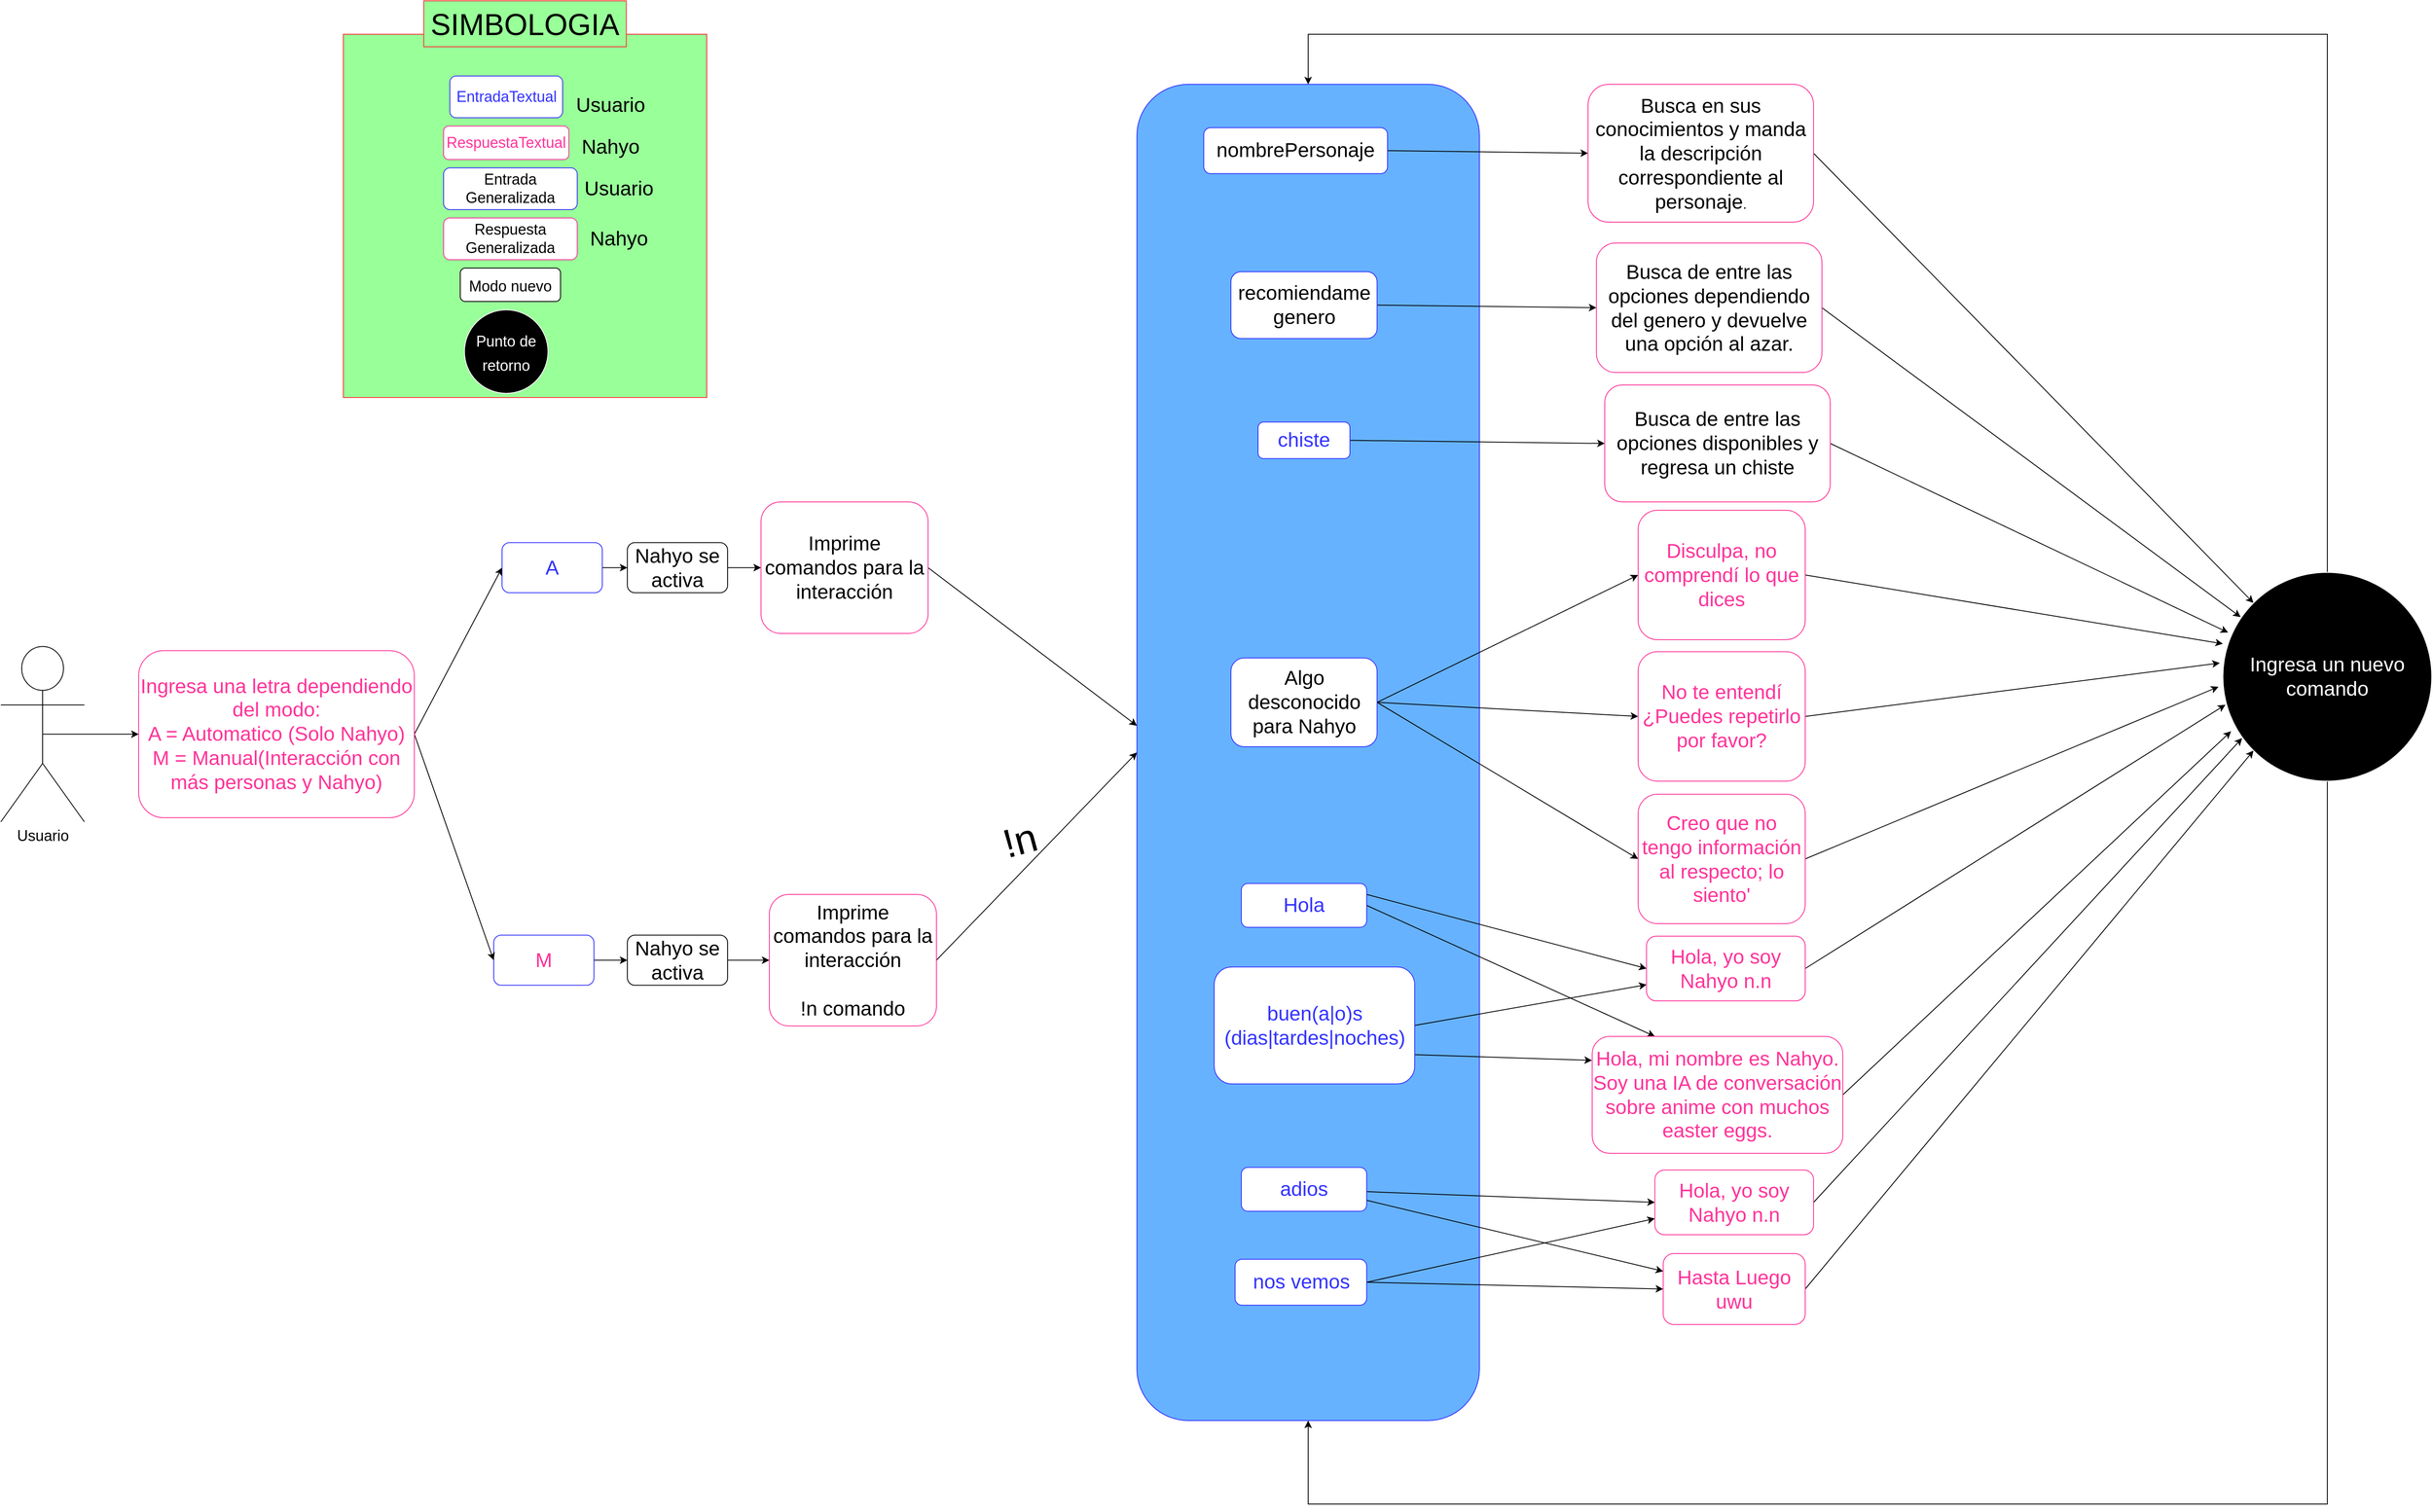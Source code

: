 <mxfile version="18.2.0" type="github">
  <diagram id="y0lm4xWFlt4G_mDsejn6" name="Page-1">
    <mxGraphModel dx="5893" dy="3163" grid="1" gridSize="10" guides="1" tooltips="1" connect="1" arrows="1" fold="1" page="1" pageScale="1" pageWidth="1100" pageHeight="1700" math="0" shadow="0">
      <root>
        <mxCell id="0" />
        <mxCell id="1" parent="0" />
        <mxCell id="Rr0noc_8IirMrVHqaUuR-71" value="" style="rounded=1;whiteSpace=wrap;html=1;fontSize=24;fontColor=#FFFFFF;strokeColor=#3333FF;fillColor=#66B2FF;direction=south;" vertex="1" parent="1">
          <mxGeometry x="-380" y="-300" width="410" height="1600" as="geometry" />
        </mxCell>
        <mxCell id="6b0wmNzjnd70WcM3Avmy-1" value="" style="whiteSpace=wrap;html=1;aspect=fixed;labelBackgroundColor=none;fontSize=18;fontColor=#000000;strokeColor=#FF3333;fillColor=#99FF99;" parent="1" vertex="1">
          <mxGeometry x="-1330" y="-360" width="435" height="435" as="geometry" />
        </mxCell>
        <mxCell id="6b0wmNzjnd70WcM3Avmy-2" style="rounded=0;orthogonalLoop=1;jettySize=auto;html=1;entryX=0;entryY=0.5;entryDx=0;entryDy=0;exitX=1;exitY=0.25;exitDx=0;exitDy=0;" parent="1" source="6b0wmNzjnd70WcM3Avmy-4" target="6b0wmNzjnd70WcM3Avmy-8" edge="1">
          <mxGeometry relative="1" as="geometry">
            <mxPoint x="270" y="767.5" as="targetPoint" />
          </mxGeometry>
        </mxCell>
        <mxCell id="6b0wmNzjnd70WcM3Avmy-3" style="rounded=0;orthogonalLoop=1;jettySize=auto;html=1;exitX=1;exitY=0.5;exitDx=0;exitDy=0;entryX=0.25;entryY=0;entryDx=0;entryDy=0;" parent="1" source="6b0wmNzjnd70WcM3Avmy-4" target="6b0wmNzjnd70WcM3Avmy-9" edge="1">
          <mxGeometry relative="1" as="geometry" />
        </mxCell>
        <mxCell id="6b0wmNzjnd70WcM3Avmy-4" value="&lt;div&gt;&lt;font style=&quot;font-size: 24px;&quot; color=&quot;#3333FF&quot;&gt;Hola&lt;/font&gt;&lt;/div&gt;" style="rounded=1;whiteSpace=wrap;html=1;strokeColor=#3333FF;" parent="1" vertex="1">
          <mxGeometry x="-255" y="656.88" width="150" height="52.5" as="geometry" />
        </mxCell>
        <mxCell id="6b0wmNzjnd70WcM3Avmy-5" style="rounded=0;orthogonalLoop=1;jettySize=auto;html=1;exitX=1;exitY=0.75;exitDx=0;exitDy=0;entryX=-0.001;entryY=0.205;entryDx=0;entryDy=0;entryPerimeter=0;" parent="1" source="6b0wmNzjnd70WcM3Avmy-7" target="6b0wmNzjnd70WcM3Avmy-9" edge="1">
          <mxGeometry relative="1" as="geometry" />
        </mxCell>
        <mxCell id="6b0wmNzjnd70WcM3Avmy-6" style="edgeStyle=none;rounded=0;orthogonalLoop=1;jettySize=auto;html=1;exitX=1;exitY=0.5;exitDx=0;exitDy=0;entryX=0;entryY=0.75;entryDx=0;entryDy=0;" parent="1" source="6b0wmNzjnd70WcM3Avmy-7" target="6b0wmNzjnd70WcM3Avmy-8" edge="1">
          <mxGeometry relative="1" as="geometry" />
        </mxCell>
        <mxCell id="6b0wmNzjnd70WcM3Avmy-7" value="&lt;font style=&quot;font-size: 24px;&quot; color=&quot;#3333FF&quot;&gt;buen(a|o)s (dias|tardes|noches)&lt;/font&gt;" style="rounded=1;whiteSpace=wrap;html=1;strokeColor=#3333FF;" parent="1" vertex="1">
          <mxGeometry x="-287.5" y="756.88" width="240" height="140" as="geometry" />
        </mxCell>
        <mxCell id="Rr0noc_8IirMrVHqaUuR-65" style="edgeStyle=none;rounded=0;orthogonalLoop=1;jettySize=auto;html=1;exitX=1;exitY=0.5;exitDx=0;exitDy=0;fontSize=24;fontColor=#FFFFFF;entryX=0.012;entryY=0.634;entryDx=0;entryDy=0;entryPerimeter=0;" edge="1" parent="1" source="6b0wmNzjnd70WcM3Avmy-8" target="Rr0noc_8IirMrVHqaUuR-58">
          <mxGeometry relative="1" as="geometry">
            <mxPoint x="900" y="300" as="targetPoint" />
          </mxGeometry>
        </mxCell>
        <mxCell id="6b0wmNzjnd70WcM3Avmy-8" value="&lt;font style=&quot;font-size: 24px;&quot; color=&quot;#FF3399&quot;&gt;Hola, yo soy Nahyo n.n&lt;/font&gt;" style="rounded=1;whiteSpace=wrap;html=1;strokeColor=#FF3399;" parent="1" vertex="1">
          <mxGeometry x="230" y="720" width="190" height="77.5" as="geometry" />
        </mxCell>
        <mxCell id="Rr0noc_8IirMrVHqaUuR-66" style="edgeStyle=none;rounded=0;orthogonalLoop=1;jettySize=auto;html=1;exitX=1;exitY=0.5;exitDx=0;exitDy=0;entryX=0.039;entryY=0.761;entryDx=0;entryDy=0;entryPerimeter=0;fontSize=24;fontColor=#FFFFFF;" edge="1" parent="1" source="6b0wmNzjnd70WcM3Avmy-9" target="Rr0noc_8IirMrVHqaUuR-58">
          <mxGeometry relative="1" as="geometry" />
        </mxCell>
        <mxCell id="6b0wmNzjnd70WcM3Avmy-9" value="&lt;font style=&quot;font-size: 24px;&quot; color=&quot;#FF3399&quot;&gt;Hola, mi nombre es Nahyo. Soy una IA de conversación sobre anime con muchos easter eggs.&lt;/font&gt;" style="rounded=1;whiteSpace=wrap;html=1;strokeColor=#FF3399;" parent="1" vertex="1">
          <mxGeometry x="165" y="840" width="300" height="140" as="geometry" />
        </mxCell>
        <mxCell id="6b0wmNzjnd70WcM3Avmy-10" value="&lt;font style=&quot;font-size: 18px;&quot; color=&quot;#3333FF&quot;&gt;EntradaTextual&lt;/font&gt; " style="rounded=1;whiteSpace=wrap;html=1;strokeColor=#3333FF;fillColor=#FFFFFF;" parent="1" vertex="1">
          <mxGeometry x="-1202.5" y="-310" width="135" height="50" as="geometry" />
        </mxCell>
        <mxCell id="6b0wmNzjnd70WcM3Avmy-11" value="&lt;font style=&quot;font-size: 24px;&quot;&gt;Usuario&lt;/font&gt;" style="text;html=1;strokeColor=none;fillColor=none;align=center;verticalAlign=middle;whiteSpace=wrap;rounded=0;" parent="1" vertex="1">
          <mxGeometry x="-1040" y="-290" width="60" height="30" as="geometry" />
        </mxCell>
        <mxCell id="6b0wmNzjnd70WcM3Avmy-12" value="&lt;font style=&quot;font-size: 18px;&quot; color=&quot;#FF3399&quot;&gt;RespuestaTextual&lt;/font&gt;" style="rounded=1;whiteSpace=wrap;html=1;strokeColor=#FF3399;fillColor=#FFFFFF;" parent="1" vertex="1">
          <mxGeometry x="-1210" y="-250" width="150" height="40" as="geometry" />
        </mxCell>
        <mxCell id="6b0wmNzjnd70WcM3Avmy-13" value="&lt;font style=&quot;font-size: 24px;&quot;&gt;Nahyo&lt;/font&gt;" style="text;html=1;strokeColor=none;fillColor=none;align=center;verticalAlign=middle;whiteSpace=wrap;rounded=0;" parent="1" vertex="1">
          <mxGeometry x="-1040" y="-240" width="60" height="30" as="geometry" />
        </mxCell>
        <mxCell id="6b0wmNzjnd70WcM3Avmy-14" value="&lt;font style=&quot;font-size: 18px;&quot;&gt;Entrada Generalizada&lt;/font&gt;" style="rounded=1;whiteSpace=wrap;html=1;strokeColor=#3333FF;fillColor=#FFFFFF;" parent="1" vertex="1">
          <mxGeometry x="-1210" y="-200" width="160" height="50" as="geometry" />
        </mxCell>
        <mxCell id="6b0wmNzjnd70WcM3Avmy-16" value="&lt;font style=&quot;font-size: 18px;&quot;&gt;Respuesta Generalizada&lt;/font&gt;" style="rounded=1;whiteSpace=wrap;html=1;strokeColor=#FF3399;fillColor=#FFFFFF;" parent="1" vertex="1">
          <mxGeometry x="-1210" y="-140" width="160" height="50" as="geometry" />
        </mxCell>
        <mxCell id="6b0wmNzjnd70WcM3Avmy-17" value="&lt;font style=&quot;font-size: 24px;&quot;&gt;Nahyo&lt;/font&gt;" style="text;html=1;strokeColor=none;fillColor=none;align=center;verticalAlign=middle;whiteSpace=wrap;rounded=0;" parent="1" vertex="1">
          <mxGeometry x="-1030" y="-130" width="60" height="30" as="geometry" />
        </mxCell>
        <mxCell id="6b0wmNzjnd70WcM3Avmy-18" value="&lt;font style=&quot;font-size: 36px;&quot;&gt;SIMBOLOGIA&lt;/font&gt;" style="text;html=1;strokeColor=#FF3333;fillColor=#99FF99;align=center;verticalAlign=middle;whiteSpace=wrap;rounded=0;labelBackgroundColor=none;fontSize=18;fontColor=#000000;" parent="1" vertex="1">
          <mxGeometry x="-1233.75" y="-400" width="242.5" height="55" as="geometry" />
        </mxCell>
        <mxCell id="6b0wmNzjnd70WcM3Avmy-19" style="edgeStyle=none;rounded=0;orthogonalLoop=1;jettySize=auto;html=1;exitX=1;exitY=0.5;exitDx=0;exitDy=0;entryX=0;entryY=0.5;entryDx=0;entryDy=0;fontSize=18;" parent="1" source="6b0wmNzjnd70WcM3Avmy-20" target="6b0wmNzjnd70WcM3Avmy-21" edge="1">
          <mxGeometry relative="1" as="geometry" />
        </mxCell>
        <mxCell id="6b0wmNzjnd70WcM3Avmy-20" value="&lt;font style=&quot;font-size: 24px;&quot;&gt;nombrePersonaje&lt;/font&gt;" style="rounded=1;whiteSpace=wrap;html=1;strokeColor=#3333FF;" parent="1" vertex="1">
          <mxGeometry x="-300" y="-248.12" width="220" height="55" as="geometry" />
        </mxCell>
        <mxCell id="Rr0noc_8IirMrVHqaUuR-59" style="edgeStyle=none;rounded=0;orthogonalLoop=1;jettySize=auto;html=1;exitX=1;exitY=0.5;exitDx=0;exitDy=0;entryX=0;entryY=0;entryDx=0;entryDy=0;fontSize=24;fontColor=#FFFFFF;" edge="1" parent="1" source="6b0wmNzjnd70WcM3Avmy-21" target="Rr0noc_8IirMrVHqaUuR-58">
          <mxGeometry relative="1" as="geometry" />
        </mxCell>
        <mxCell id="6b0wmNzjnd70WcM3Avmy-21" value="&lt;div&gt;&lt;font style=&quot;font-size: 24px;&quot;&gt;Busca en sus conocimientos y manda la descripción correspondiente al personaje&lt;/font&gt;&lt;font size=&quot;3&quot;&gt;.&lt;/font&gt;&lt;/div&gt;" style="rounded=1;whiteSpace=wrap;html=1;strokeColor=#FF3399;" parent="1" vertex="1">
          <mxGeometry x="160" y="-300" width="270" height="165" as="geometry" />
        </mxCell>
        <mxCell id="F1ygYG-BHUm1ro31WrMz-1" style="edgeStyle=none;rounded=0;orthogonalLoop=1;jettySize=auto;html=1;exitX=1;exitY=0.5;exitDx=0;exitDy=0;entryX=0;entryY=0.5;entryDx=0;entryDy=0;fontSize=18;" parent="1" source="F1ygYG-BHUm1ro31WrMz-2" target="F1ygYG-BHUm1ro31WrMz-3" edge="1">
          <mxGeometry relative="1" as="geometry" />
        </mxCell>
        <mxCell id="F1ygYG-BHUm1ro31WrMz-2" value="&lt;font style=&quot;font-size: 24px;&quot;&gt;recomiendame genero&lt;/font&gt;" style="rounded=1;whiteSpace=wrap;html=1;strokeColor=#3333FF;" parent="1" vertex="1">
          <mxGeometry x="-267.5" y="-75.62" width="175" height="80" as="geometry" />
        </mxCell>
        <mxCell id="Rr0noc_8IirMrVHqaUuR-60" style="edgeStyle=none;rounded=0;orthogonalLoop=1;jettySize=auto;html=1;exitX=1;exitY=0.5;exitDx=0;exitDy=0;fontSize=24;fontColor=#FFFFFF;entryX=0.085;entryY=0.214;entryDx=0;entryDy=0;entryPerimeter=0;" edge="1" parent="1" source="F1ygYG-BHUm1ro31WrMz-3" target="Rr0noc_8IirMrVHqaUuR-58">
          <mxGeometry relative="1" as="geometry" />
        </mxCell>
        <mxCell id="F1ygYG-BHUm1ro31WrMz-3" value="&lt;font style=&quot;font-size: 24px;&quot;&gt;Busca de entre las opciones dependiendo del genero y devuelve una opción al azar.&lt;/font&gt;" style="rounded=1;whiteSpace=wrap;html=1;strokeColor=#FF3399;" parent="1" vertex="1">
          <mxGeometry x="170" y="-110" width="270" height="155" as="geometry" />
        </mxCell>
        <mxCell id="F1ygYG-BHUm1ro31WrMz-36" style="edgeStyle=none;rounded=0;orthogonalLoop=1;jettySize=auto;html=1;exitX=0.5;exitY=0.5;exitDx=0;exitDy=0;exitPerimeter=0;fontSize=24;entryX=0;entryY=0.5;entryDx=0;entryDy=0;" parent="1" source="F1ygYG-BHUm1ro31WrMz-7" target="F1ygYG-BHUm1ro31WrMz-35" edge="1">
          <mxGeometry relative="1" as="geometry">
            <mxPoint x="-1290" y="498.75" as="targetPoint" />
          </mxGeometry>
        </mxCell>
        <mxCell id="F1ygYG-BHUm1ro31WrMz-7" value="Usuario" style="shape=umlActor;verticalLabelPosition=bottom;verticalAlign=top;html=1;outlineConnect=0;fontSize=18;" parent="1" vertex="1">
          <mxGeometry x="-1740" y="373.13" width="100" height="210" as="geometry" />
        </mxCell>
        <mxCell id="F1ygYG-BHUm1ro31WrMz-10" value="&lt;font style=&quot;font-size: 24px;&quot;&gt;Usuario&lt;/font&gt;" style="text;html=1;strokeColor=none;fillColor=none;align=center;verticalAlign=middle;whiteSpace=wrap;rounded=0;" parent="1" vertex="1">
          <mxGeometry x="-1030" y="-190" width="60" height="30" as="geometry" />
        </mxCell>
        <mxCell id="F1ygYG-BHUm1ro31WrMz-25" style="edgeStyle=none;rounded=0;orthogonalLoop=1;jettySize=auto;html=1;exitX=1;exitY=0.5;exitDx=0;exitDy=0;entryX=0;entryY=0.5;entryDx=0;entryDy=0;fontSize=24;" parent="1" source="F1ygYG-BHUm1ro31WrMz-14" target="F1ygYG-BHUm1ro31WrMz-19" edge="1">
          <mxGeometry relative="1" as="geometry" />
        </mxCell>
        <mxCell id="F1ygYG-BHUm1ro31WrMz-14" value="&lt;font color=&quot;#3333FF&quot;&gt;A&lt;/font&gt;" style="rounded=1;whiteSpace=wrap;html=1;fontSize=24;strokeColor=#3333FF;" parent="1" vertex="1">
          <mxGeometry x="-1140" y="248.75" width="120" height="60" as="geometry" />
        </mxCell>
        <mxCell id="F1ygYG-BHUm1ro31WrMz-24" style="edgeStyle=none;rounded=0;orthogonalLoop=1;jettySize=auto;html=1;exitX=1;exitY=0.5;exitDx=0;exitDy=0;entryX=0;entryY=0.5;entryDx=0;entryDy=0;fontSize=24;" parent="1" source="F1ygYG-BHUm1ro31WrMz-15" target="F1ygYG-BHUm1ro31WrMz-23" edge="1">
          <mxGeometry relative="1" as="geometry" />
        </mxCell>
        <mxCell id="F1ygYG-BHUm1ro31WrMz-15" value="&lt;font color=&quot;#FF3399&quot;&gt;M&lt;/font&gt;" style="rounded=1;whiteSpace=wrap;html=1;fontSize=24;strokeColor=#3333FF;" parent="1" vertex="1">
          <mxGeometry x="-1150" y="718.75" width="120" height="60" as="geometry" />
        </mxCell>
        <mxCell id="Rr0noc_8IirMrVHqaUuR-5" style="edgeStyle=none;rounded=0;orthogonalLoop=1;jettySize=auto;html=1;exitX=1;exitY=0.5;exitDx=0;exitDy=0;fontSize=24;entryX=0;entryY=0.5;entryDx=0;entryDy=0;" edge="1" parent="1" source="F1ygYG-BHUm1ro31WrMz-19" target="Rr0noc_8IirMrVHqaUuR-1">
          <mxGeometry relative="1" as="geometry">
            <mxPoint x="-510" y="248.75" as="targetPoint" />
          </mxGeometry>
        </mxCell>
        <mxCell id="F1ygYG-BHUm1ro31WrMz-19" value="Nahyo se activa" style="rounded=1;whiteSpace=wrap;html=1;fontSize=24;" parent="1" vertex="1">
          <mxGeometry x="-990" y="248.75" width="120" height="60" as="geometry" />
        </mxCell>
        <mxCell id="Rr0noc_8IirMrVHqaUuR-3" style="edgeStyle=none;rounded=0;orthogonalLoop=1;jettySize=auto;html=1;exitX=1;exitY=0.5;exitDx=0;exitDy=0;entryX=0;entryY=0.5;entryDx=0;entryDy=0;fontSize=24;" edge="1" parent="1" source="F1ygYG-BHUm1ro31WrMz-23" target="Rr0noc_8IirMrVHqaUuR-6">
          <mxGeometry relative="1" as="geometry" />
        </mxCell>
        <mxCell id="F1ygYG-BHUm1ro31WrMz-23" value="Nahyo se activa" style="rounded=1;whiteSpace=wrap;html=1;fontSize=24;" parent="1" vertex="1">
          <mxGeometry x="-990" y="718.75" width="120" height="60" as="geometry" />
        </mxCell>
        <mxCell id="F1ygYG-BHUm1ro31WrMz-37" style="edgeStyle=none;rounded=0;orthogonalLoop=1;jettySize=auto;html=1;exitX=1;exitY=0.5;exitDx=0;exitDy=0;entryX=0;entryY=0.5;entryDx=0;entryDy=0;fontSize=24;" parent="1" source="F1ygYG-BHUm1ro31WrMz-35" target="F1ygYG-BHUm1ro31WrMz-14" edge="1">
          <mxGeometry relative="1" as="geometry" />
        </mxCell>
        <mxCell id="F1ygYG-BHUm1ro31WrMz-38" style="edgeStyle=none;rounded=0;orthogonalLoop=1;jettySize=auto;html=1;exitX=1;exitY=0.5;exitDx=0;exitDy=0;entryX=0;entryY=0.5;entryDx=0;entryDy=0;fontSize=24;" parent="1" source="F1ygYG-BHUm1ro31WrMz-35" target="F1ygYG-BHUm1ro31WrMz-15" edge="1">
          <mxGeometry relative="1" as="geometry" />
        </mxCell>
        <mxCell id="F1ygYG-BHUm1ro31WrMz-35" value="&lt;div&gt;&lt;font style=&quot;font-size: 24px;&quot; color=&quot;#FF3399&quot;&gt;Ingresa una letra dependiendo del modo:&lt;/font&gt;&lt;/div&gt;&lt;div&gt;&lt;font style=&quot;font-size: 24px;&quot; color=&quot;#FF3399&quot;&gt;A = Automatico (Solo Nahyo)&lt;br&gt;&lt;/font&gt;&lt;/div&gt;&lt;div&gt;&lt;font style=&quot;font-size: 24px;&quot; color=&quot;#FF3399&quot;&gt;M = Manual(Interacción con más personas y Nahyo)&lt;/font&gt;&lt;font color=&quot;#FF3399&quot;&gt;&lt;br&gt;&lt;/font&gt;&lt;/div&gt;" style="rounded=1;whiteSpace=wrap;html=1;strokeColor=#FF3399;" parent="1" vertex="1">
          <mxGeometry x="-1575" y="378.13" width="330" height="200" as="geometry" />
        </mxCell>
        <mxCell id="Rr0noc_8IirMrVHqaUuR-75" style="edgeStyle=none;rounded=0;orthogonalLoop=1;jettySize=auto;html=1;exitX=1;exitY=0.5;exitDx=0;exitDy=0;fontSize=48;fontColor=#000000;entryX=0.48;entryY=1;entryDx=0;entryDy=0;entryPerimeter=0;" edge="1" parent="1" source="Rr0noc_8IirMrVHqaUuR-1" target="Rr0noc_8IirMrVHqaUuR-71">
          <mxGeometry relative="1" as="geometry" />
        </mxCell>
        <mxCell id="Rr0noc_8IirMrVHqaUuR-1" value="&lt;font style=&quot;font-size: 24px;&quot;&gt;Imprime comandos para la interacción&lt;/font&gt;" style="rounded=1;whiteSpace=wrap;html=1;strokeColor=#FF3399;" vertex="1" parent="1">
          <mxGeometry x="-830" y="200" width="200" height="157.5" as="geometry" />
        </mxCell>
        <mxCell id="Rr0noc_8IirMrVHqaUuR-72" style="rounded=0;orthogonalLoop=1;jettySize=auto;html=1;exitX=1;exitY=0.5;exitDx=0;exitDy=0;fontSize=24;fontColor=#FFFFFF;entryX=0.5;entryY=1;entryDx=0;entryDy=0;" edge="1" parent="1" source="Rr0noc_8IirMrVHqaUuR-6" target="Rr0noc_8IirMrVHqaUuR-71">
          <mxGeometry relative="1" as="geometry" />
        </mxCell>
        <mxCell id="Rr0noc_8IirMrVHqaUuR-6" value="&lt;div&gt;&lt;font style=&quot;font-size: 24px;&quot;&gt;Imprime comandos para la interacción&lt;/font&gt;&lt;/div&gt;&lt;div&gt;&lt;font style=&quot;font-size: 24px;&quot;&gt;&lt;br&gt;&lt;/font&gt;&lt;/div&gt;&lt;div&gt;&lt;font style=&quot;font-size: 24px;&quot;&gt;!n comando &lt;br&gt;&lt;/font&gt;&lt;/div&gt;" style="rounded=1;whiteSpace=wrap;html=1;strokeColor=#FF3399;" vertex="1" parent="1">
          <mxGeometry x="-820" y="670" width="200" height="157.5" as="geometry" />
        </mxCell>
        <mxCell id="Rr0noc_8IirMrVHqaUuR-10" style="edgeStyle=none;rounded=0;orthogonalLoop=1;jettySize=auto;html=1;exitX=1;exitY=0.5;exitDx=0;exitDy=0;entryX=0;entryY=0.5;entryDx=0;entryDy=0;fontSize=18;" edge="1" parent="1" source="Rr0noc_8IirMrVHqaUuR-11" target="Rr0noc_8IirMrVHqaUuR-12">
          <mxGeometry relative="1" as="geometry" />
        </mxCell>
        <mxCell id="Rr0noc_8IirMrVHqaUuR-11" value="&lt;font style=&quot;font-size: 24px;&quot; color=&quot;#3333FF&quot;&gt;chiste&lt;/font&gt;" style="rounded=1;whiteSpace=wrap;html=1;strokeColor=#3333FF;" vertex="1" parent="1">
          <mxGeometry x="-235" y="104.38" width="110" height="43.75" as="geometry" />
        </mxCell>
        <mxCell id="Rr0noc_8IirMrVHqaUuR-61" style="edgeStyle=none;rounded=0;orthogonalLoop=1;jettySize=auto;html=1;exitX=1;exitY=0.5;exitDx=0;exitDy=0;fontSize=24;fontColor=#FFFFFF;entryX=0.025;entryY=0.288;entryDx=0;entryDy=0;entryPerimeter=0;" edge="1" parent="1" source="Rr0noc_8IirMrVHqaUuR-12" target="Rr0noc_8IirMrVHqaUuR-58">
          <mxGeometry relative="1" as="geometry" />
        </mxCell>
        <mxCell id="Rr0noc_8IirMrVHqaUuR-12" value="&lt;font style=&quot;font-size: 24px;&quot;&gt;Busca de entre las opciones disponibles y regresa un chiste&lt;br&gt;&lt;/font&gt;" style="rounded=1;whiteSpace=wrap;html=1;strokeColor=#FF3399;" vertex="1" parent="1">
          <mxGeometry x="180" y="60.0" width="270" height="140" as="geometry" />
        </mxCell>
        <mxCell id="Rr0noc_8IirMrVHqaUuR-14" style="edgeStyle=none;rounded=0;orthogonalLoop=1;jettySize=auto;html=1;exitX=1;exitY=0.5;exitDx=0;exitDy=0;entryX=0;entryY=0.5;entryDx=0;entryDy=0;fontSize=18;" edge="1" parent="1" source="Rr0noc_8IirMrVHqaUuR-15" target="Rr0noc_8IirMrVHqaUuR-16">
          <mxGeometry relative="1" as="geometry" />
        </mxCell>
        <mxCell id="Rr0noc_8IirMrVHqaUuR-22" style="rounded=0;orthogonalLoop=1;jettySize=auto;html=1;exitX=1;exitY=0.5;exitDx=0;exitDy=0;entryX=0;entryY=0.5;entryDx=0;entryDy=0;fontSize=24;fontColor=#FF3399;" edge="1" parent="1" source="Rr0noc_8IirMrVHqaUuR-15" target="Rr0noc_8IirMrVHqaUuR-21">
          <mxGeometry relative="1" as="geometry" />
        </mxCell>
        <mxCell id="Rr0noc_8IirMrVHqaUuR-26" style="edgeStyle=none;rounded=0;orthogonalLoop=1;jettySize=auto;html=1;exitX=1;exitY=0.5;exitDx=0;exitDy=0;entryX=0;entryY=0.5;entryDx=0;entryDy=0;fontSize=24;fontColor=#FF3399;" edge="1" parent="1" source="Rr0noc_8IirMrVHqaUuR-15" target="Rr0noc_8IirMrVHqaUuR-24">
          <mxGeometry relative="1" as="geometry" />
        </mxCell>
        <mxCell id="Rr0noc_8IirMrVHqaUuR-15" value="&lt;font style=&quot;font-size: 24px;&quot;&gt;Algo desconocido para Nahyo&lt;/font&gt;" style="rounded=1;whiteSpace=wrap;html=1;strokeColor=#3333FF;" vertex="1" parent="1">
          <mxGeometry x="-267.5" y="386.88" width="175" height="106.25" as="geometry" />
        </mxCell>
        <mxCell id="Rr0noc_8IirMrVHqaUuR-63" style="edgeStyle=none;rounded=0;orthogonalLoop=1;jettySize=auto;html=1;exitX=1;exitY=0.5;exitDx=0;exitDy=0;entryX=-0.015;entryY=0.434;entryDx=0;entryDy=0;entryPerimeter=0;fontSize=24;fontColor=#FFFFFF;" edge="1" parent="1" source="Rr0noc_8IirMrVHqaUuR-16" target="Rr0noc_8IirMrVHqaUuR-58">
          <mxGeometry relative="1" as="geometry" />
        </mxCell>
        <mxCell id="Rr0noc_8IirMrVHqaUuR-16" value="&lt;font style=&quot;font-size: 24px;&quot; color=&quot;#FF3399&quot;&gt;No te entendí ¿Puedes repetirlo por favor?&lt;/font&gt;" style="rounded=1;whiteSpace=wrap;html=1;strokeColor=#FF3399;" vertex="1" parent="1">
          <mxGeometry x="220" y="379.38" width="200" height="155" as="geometry" />
        </mxCell>
        <mxCell id="Rr0noc_8IirMrVHqaUuR-64" style="edgeStyle=none;rounded=0;orthogonalLoop=1;jettySize=auto;html=1;exitX=1;exitY=0.5;exitDx=0;exitDy=0;entryX=-0.021;entryY=0.548;entryDx=0;entryDy=0;fontSize=24;fontColor=#FFFFFF;entryPerimeter=0;" edge="1" parent="1" source="Rr0noc_8IirMrVHqaUuR-21" target="Rr0noc_8IirMrVHqaUuR-58">
          <mxGeometry relative="1" as="geometry" />
        </mxCell>
        <mxCell id="Rr0noc_8IirMrVHqaUuR-21" value="&lt;font style=&quot;font-size: 24px;&quot; color=&quot;#FF3399&quot;&gt;Creo que no tengo información al respecto; lo siento&#39;&lt;br&gt;&lt;/font&gt;" style="rounded=1;whiteSpace=wrap;html=1;strokeColor=#FF3399;" vertex="1" parent="1">
          <mxGeometry x="220" y="550" width="200" height="155" as="geometry" />
        </mxCell>
        <mxCell id="Rr0noc_8IirMrVHqaUuR-62" style="edgeStyle=none;rounded=0;orthogonalLoop=1;jettySize=auto;html=1;exitX=1;exitY=0.5;exitDx=0;exitDy=0;entryX=0;entryY=0.342;entryDx=0;entryDy=0;entryPerimeter=0;fontSize=24;fontColor=#FFFFFF;" edge="1" parent="1" source="Rr0noc_8IirMrVHqaUuR-24" target="Rr0noc_8IirMrVHqaUuR-58">
          <mxGeometry relative="1" as="geometry" />
        </mxCell>
        <mxCell id="Rr0noc_8IirMrVHqaUuR-24" value="&lt;font style=&quot;font-size: 24px;&quot; color=&quot;#FF3399&quot;&gt;Disculpa, no comprendí lo que dices&lt;br&gt;&lt;/font&gt;" style="rounded=1;whiteSpace=wrap;html=1;strokeColor=#FF3399;" vertex="1" parent="1">
          <mxGeometry x="220" y="210" width="200" height="155" as="geometry" />
        </mxCell>
        <mxCell id="Rr0noc_8IirMrVHqaUuR-42" style="rounded=0;orthogonalLoop=1;jettySize=auto;html=1;entryX=0;entryY=0.5;entryDx=0;entryDy=0;" edge="1" parent="1" source="Rr0noc_8IirMrVHqaUuR-44" target="Rr0noc_8IirMrVHqaUuR-48">
          <mxGeometry relative="1" as="geometry">
            <mxPoint x="280" y="1077.5" as="targetPoint" />
          </mxGeometry>
        </mxCell>
        <mxCell id="Rr0noc_8IirMrVHqaUuR-43" style="rounded=0;orthogonalLoop=1;jettySize=auto;html=1;exitX=1;exitY=0.75;exitDx=0;exitDy=0;entryX=0;entryY=0.25;entryDx=0;entryDy=0;" edge="1" parent="1" source="Rr0noc_8IirMrVHqaUuR-44" target="Rr0noc_8IirMrVHqaUuR-49">
          <mxGeometry relative="1" as="geometry" />
        </mxCell>
        <mxCell id="Rr0noc_8IirMrVHqaUuR-44" value="&lt;font style=&quot;font-size: 24px;&quot; color=&quot;#3333FF&quot;&gt;adios&lt;/font&gt;" style="rounded=1;whiteSpace=wrap;html=1;strokeColor=#3333FF;" vertex="1" parent="1">
          <mxGeometry x="-255" y="996.88" width="150" height="52.5" as="geometry" />
        </mxCell>
        <mxCell id="Rr0noc_8IirMrVHqaUuR-45" style="rounded=0;orthogonalLoop=1;jettySize=auto;html=1;exitX=1;exitY=0.5;exitDx=0;exitDy=0;entryX=0;entryY=0.5;entryDx=0;entryDy=0;" edge="1" parent="1" source="Rr0noc_8IirMrVHqaUuR-47" target="Rr0noc_8IirMrVHqaUuR-49">
          <mxGeometry relative="1" as="geometry" />
        </mxCell>
        <mxCell id="Rr0noc_8IirMrVHqaUuR-46" style="edgeStyle=none;rounded=0;orthogonalLoop=1;jettySize=auto;html=1;exitX=1;exitY=0.5;exitDx=0;exitDy=0;entryX=0;entryY=0.75;entryDx=0;entryDy=0;" edge="1" parent="1" source="Rr0noc_8IirMrVHqaUuR-47" target="Rr0noc_8IirMrVHqaUuR-48">
          <mxGeometry relative="1" as="geometry" />
        </mxCell>
        <mxCell id="Rr0noc_8IirMrVHqaUuR-47" value="&lt;font style=&quot;font-size: 24px;&quot; color=&quot;#3333FF&quot;&gt;nos vemos&lt;br&gt;&lt;/font&gt;" style="rounded=1;whiteSpace=wrap;html=1;strokeColor=#3333FF;" vertex="1" parent="1">
          <mxGeometry x="-262.5" y="1106.88" width="157.5" height="55" as="geometry" />
        </mxCell>
        <mxCell id="Rr0noc_8IirMrVHqaUuR-67" style="edgeStyle=none;rounded=0;orthogonalLoop=1;jettySize=auto;html=1;exitX=1;exitY=0.5;exitDx=0;exitDy=0;entryX=0.092;entryY=0.794;entryDx=0;entryDy=0;fontSize=24;fontColor=#FFFFFF;entryPerimeter=0;" edge="1" parent="1" source="Rr0noc_8IirMrVHqaUuR-48" target="Rr0noc_8IirMrVHqaUuR-58">
          <mxGeometry relative="1" as="geometry" />
        </mxCell>
        <mxCell id="Rr0noc_8IirMrVHqaUuR-48" value="&lt;font style=&quot;font-size: 24px;&quot; color=&quot;#FF3399&quot;&gt;Hola, yo soy Nahyo n.n&lt;/font&gt;" style="rounded=1;whiteSpace=wrap;html=1;strokeColor=#FF3399;" vertex="1" parent="1">
          <mxGeometry x="240" y="1000" width="190" height="77.5" as="geometry" />
        </mxCell>
        <mxCell id="Rr0noc_8IirMrVHqaUuR-68" style="edgeStyle=none;rounded=0;orthogonalLoop=1;jettySize=auto;html=1;exitX=1;exitY=0.5;exitDx=0;exitDy=0;fontSize=24;fontColor=#FFFFFF;entryX=0;entryY=1;entryDx=0;entryDy=0;" edge="1" parent="1" source="Rr0noc_8IirMrVHqaUuR-49" target="Rr0noc_8IirMrVHqaUuR-58">
          <mxGeometry relative="1" as="geometry" />
        </mxCell>
        <mxCell id="Rr0noc_8IirMrVHqaUuR-49" value="&lt;font style=&quot;font-size: 24px;&quot; color=&quot;#FF3399&quot;&gt;Hasta Luego uwu&lt;br&gt;&lt;/font&gt;" style="rounded=1;whiteSpace=wrap;html=1;strokeColor=#FF3399;" vertex="1" parent="1">
          <mxGeometry x="250" y="1100" width="170" height="85" as="geometry" />
        </mxCell>
        <mxCell id="Rr0noc_8IirMrVHqaUuR-69" style="edgeStyle=orthogonalEdgeStyle;rounded=0;orthogonalLoop=1;jettySize=auto;html=1;exitX=0.5;exitY=0;exitDx=0;exitDy=0;entryX=0;entryY=0.5;entryDx=0;entryDy=0;fontSize=24;fontColor=#FFFFFF;" edge="1" parent="1" source="Rr0noc_8IirMrVHqaUuR-58" target="Rr0noc_8IirMrVHqaUuR-71">
          <mxGeometry relative="1" as="geometry">
            <Array as="points">
              <mxPoint x="1045" y="-360" />
              <mxPoint x="-175" y="-360" />
            </Array>
          </mxGeometry>
        </mxCell>
        <mxCell id="Rr0noc_8IirMrVHqaUuR-70" style="edgeStyle=orthogonalEdgeStyle;rounded=0;orthogonalLoop=1;jettySize=auto;html=1;exitX=0.5;exitY=1;exitDx=0;exitDy=0;entryX=1;entryY=0.5;entryDx=0;entryDy=0;fontSize=24;fontColor=#FFFFFF;" edge="1" parent="1" source="Rr0noc_8IirMrVHqaUuR-58" target="Rr0noc_8IirMrVHqaUuR-71">
          <mxGeometry relative="1" as="geometry">
            <Array as="points">
              <mxPoint x="1045" y="1400" />
              <mxPoint x="-175" y="1400" />
            </Array>
          </mxGeometry>
        </mxCell>
        <mxCell id="Rr0noc_8IirMrVHqaUuR-58" value="&lt;font color=&quot;#FFFFFF&quot;&gt;Ingresa un nuevo comando&lt;/font&gt;" style="ellipse;whiteSpace=wrap;html=1;aspect=fixed;fontSize=24;fontColor=#3333FF;strokeColor=#FFFFFF;fillColor=#000000;" vertex="1" parent="1">
          <mxGeometry x="920" y="284.38" width="250" height="250" as="geometry" />
        </mxCell>
        <mxCell id="Rr0noc_8IirMrVHqaUuR-74" value="&lt;font style=&quot;font-size: 48px;&quot; color=&quot;#000000&quot;&gt;!n&lt;/font&gt;" style="text;html=1;strokeColor=none;fillColor=none;align=center;verticalAlign=middle;whiteSpace=wrap;rounded=0;fontSize=24;fontColor=#FFFFFF;rotation=-15;" vertex="1" parent="1">
          <mxGeometry x="-590" y="570" width="140" height="70" as="geometry" />
        </mxCell>
        <mxCell id="Rr0noc_8IirMrVHqaUuR-78" value="&lt;font style=&quot;font-size: 18px;&quot;&gt;Modo nuevo&lt;/font&gt;" style="rounded=1;whiteSpace=wrap;html=1;fontSize=24;" vertex="1" parent="1">
          <mxGeometry x="-1190" y="-80" width="120" height="40" as="geometry" />
        </mxCell>
        <mxCell id="Rr0noc_8IirMrVHqaUuR-79" value="&lt;font style=&quot;font-size: 18px;&quot; color=&quot;#FFFFFF&quot;&gt;Punto de retorno&lt;br&gt;&lt;/font&gt;" style="ellipse;whiteSpace=wrap;html=1;aspect=fixed;fontSize=24;fontColor=#3333FF;strokeColor=#FFFFFF;fillColor=#000000;" vertex="1" parent="1">
          <mxGeometry x="-1185" y="-30" width="100" height="100" as="geometry" />
        </mxCell>
      </root>
    </mxGraphModel>
  </diagram>
</mxfile>
